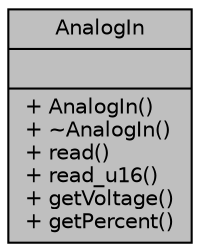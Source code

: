 digraph "AnalogIn"
{
  edge [fontname="Helvetica",fontsize="10",labelfontname="Helvetica",labelfontsize="10"];
  node [fontname="Helvetica",fontsize="10",shape=record];
  Node1 [label="{AnalogIn\n||+ AnalogIn()\l+ ~AnalogIn()\l+ read()\l+ read_u16()\l+ getVoltage()\l+ getPercent()\l}",height=0.2,width=0.4,color="black", fillcolor="grey75", style="filled", fontcolor="black"];
}
